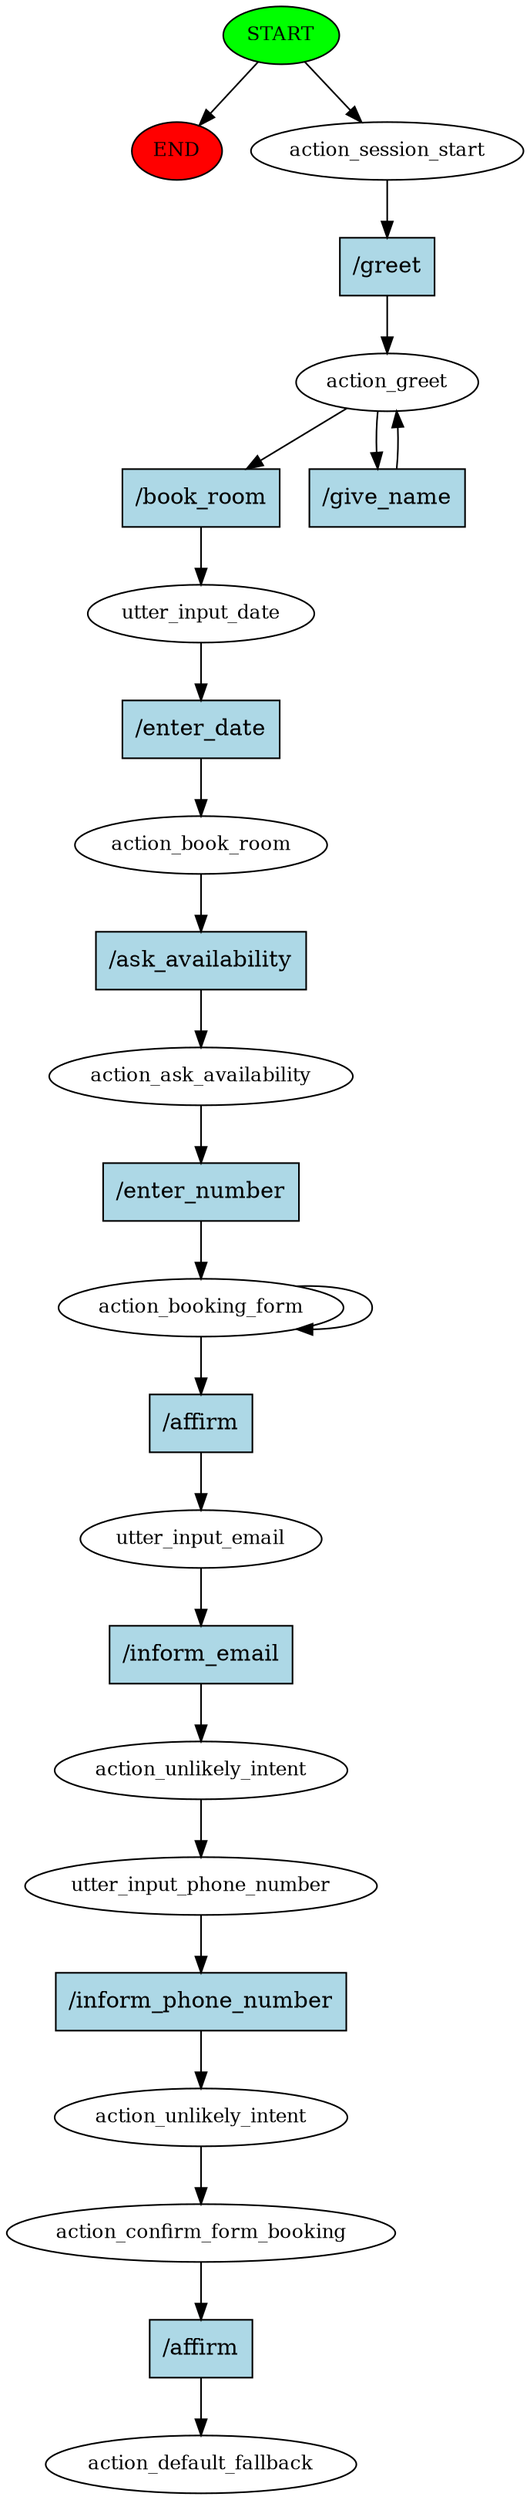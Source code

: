 digraph  {
0 [class="start active", fillcolor=green, fontsize=12, label=START, style=filled];
"-1" [class=end, fillcolor=red, fontsize=12, label=END, style=filled];
1 [class=active, fontsize=12, label=action_session_start];
2 [class=active, fontsize=12, label=action_greet];
4 [class=active, fontsize=12, label=utter_input_date];
5 [class=active, fontsize=12, label=action_book_room];
6 [class=active, fontsize=12, label=action_ask_availability];
7 [class=active, fontsize=12, label=action_booking_form];
9 [class=active, fontsize=12, label=utter_input_email];
10 [class=active, fontsize=12, label=action_unlikely_intent];
11 [class=active, fontsize=12, label=utter_input_phone_number];
12 [class=active, fontsize=12, label=action_unlikely_intent];
13 [class=active, fontsize=12, label=action_confirm_form_booking];
14 [class="dashed active", fontsize=12, label=action_default_fallback];
15 [class="intent active", fillcolor=lightblue, label="/greet", shape=rect, style=filled];
16 [class="intent active", fillcolor=lightblue, label="/book_room", shape=rect, style=filled];
17 [class="intent active", fillcolor=lightblue, label="/give_name", shape=rect, style=filled];
18 [class="intent active", fillcolor=lightblue, label="/enter_date", shape=rect, style=filled];
19 [class="intent active", fillcolor=lightblue, label="/ask_availability", shape=rect, style=filled];
20 [class="intent active", fillcolor=lightblue, label="/enter_number", shape=rect, style=filled];
21 [class="intent active", fillcolor=lightblue, label="/affirm", shape=rect, style=filled];
22 [class="intent active", fillcolor=lightblue, label="/inform_email", shape=rect, style=filled];
23 [class="intent active", fillcolor=lightblue, label="/inform_phone_number", shape=rect, style=filled];
24 [class="intent active", fillcolor=lightblue, label="/affirm", shape=rect, style=filled];
0 -> "-1"  [class="", key=NONE, label=""];
0 -> 1  [class=active, key=NONE, label=""];
1 -> 15  [class=active, key=0];
2 -> 16  [class=active, key=0];
2 -> 17  [class=active, key=0];
4 -> 18  [class=active, key=0];
5 -> 19  [class=active, key=0];
6 -> 20  [class=active, key=0];
7 -> 7  [class=active, key=NONE, label=""];
7 -> 21  [class=active, key=0];
9 -> 22  [class=active, key=0];
10 -> 11  [class=active, key=NONE, label=""];
11 -> 23  [class=active, key=0];
12 -> 13  [class=active, key=NONE, label=""];
13 -> 24  [class=active, key=0];
15 -> 2  [class=active, key=0];
16 -> 4  [class=active, key=0];
17 -> 2  [class=active, key=0];
18 -> 5  [class=active, key=0];
19 -> 6  [class=active, key=0];
20 -> 7  [class=active, key=0];
21 -> 9  [class=active, key=0];
22 -> 10  [class=active, key=0];
23 -> 12  [class=active, key=0];
24 -> 14  [class=active, key=0];
}
